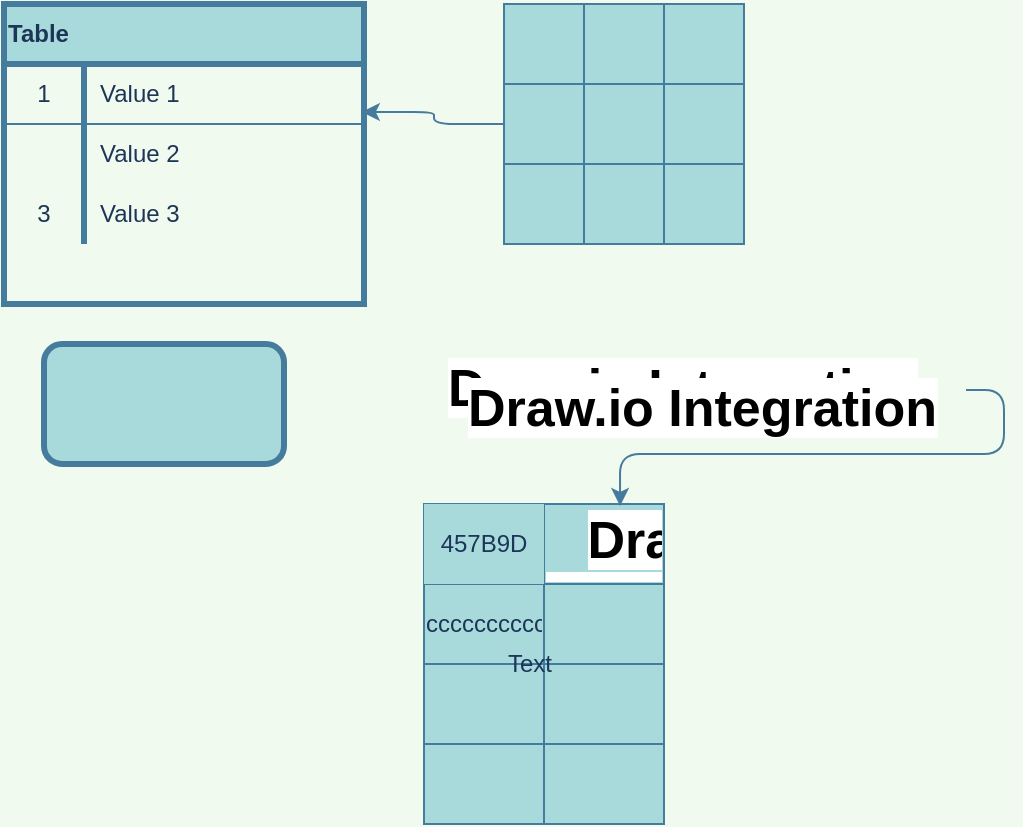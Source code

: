 <mxfile>
    <diagram id="XzcJRW1JfJWsMVxxivHF" name="Page-1">
        <mxGraphModel dx="898" dy="680" grid="1" gridSize="10" guides="1" tooltips="1" connect="1" arrows="1" fold="1" page="1" pageScale="1" pageWidth="827" pageHeight="1169" background="#F1FAEE" math="0" shadow="0">
            <root>
                <mxCell id="0"/>
                <mxCell id="1" parent="0"/>
                <mxCell id="2" value="Table" style="shape=table;html=1;whiteSpace=wrap;startSize=30;container=1;collapsible=0;childLayout=tableLayout;fixedRows=1;rowLines=0;fontStyle=1;align=left;fillColor=#A8DADC;strokeColor=#457B9D;fontColor=#1D3557;strokeWidth=3;perimeterSpacing=1;" vertex="1" parent="1">
                    <mxGeometry x="20" y="20" width="180" height="150" as="geometry"/>
                </mxCell>
                <mxCell id="3" value="" style="shape=partialRectangle;html=1;whiteSpace=wrap;collapsible=0;dropTarget=0;pointerEvents=0;fillColor=none;top=0;left=0;bottom=1;right=0;points=[[0,0.5],[1,0.5]];portConstraint=eastwest;strokeColor=#457B9D;fontColor=#1D3557;" vertex="1" parent="2">
                    <mxGeometry y="30" width="180" height="30" as="geometry"/>
                </mxCell>
                <mxCell id="4" value="1" style="shape=partialRectangle;html=1;whiteSpace=wrap;connectable=0;fillColor=none;top=0;left=0;bottom=0;right=0;overflow=hidden;strokeColor=#457B9D;fontColor=#1D3557;" vertex="1" parent="3">
                    <mxGeometry width="40" height="30" as="geometry"/>
                </mxCell>
                <mxCell id="5" value="Value 1" style="shape=partialRectangle;html=1;whiteSpace=wrap;connectable=0;fillColor=none;top=0;left=0;bottom=0;right=0;align=left;spacingLeft=6;overflow=hidden;strokeColor=#457B9D;fontColor=#1D3557;" vertex="1" parent="3">
                    <mxGeometry x="40" width="140" height="30" as="geometry"/>
                </mxCell>
                <mxCell id="6" value="" style="shape=partialRectangle;html=1;whiteSpace=wrap;collapsible=0;dropTarget=0;pointerEvents=0;fillColor=none;top=0;left=0;bottom=0;right=0;points=[[0,0.5],[1,0.5]];portConstraint=eastwest;strokeColor=#457B9D;fontColor=#1D3557;" vertex="1" parent="2">
                    <mxGeometry y="60" width="180" height="30" as="geometry"/>
                </mxCell>
                <mxCell id="7" value="&lt;table&gt;&lt;tbody&gt;&lt;tr&gt;&lt;td&gt;&lt;br&gt;&lt;/td&gt;&lt;td&gt;&lt;br&gt;&lt;/td&gt;&lt;/tr&gt;&lt;tr&gt;&lt;td&gt;&lt;br&gt;&lt;/td&gt;&lt;td&gt;&lt;br&gt;&lt;/td&gt;&lt;/tr&gt;&lt;tr&gt;&lt;td&gt;&lt;br&gt;&lt;/td&gt;&lt;td&gt;&lt;br&gt;&lt;/td&gt;&lt;/tr&gt;&lt;tr&gt;&lt;td&gt;&lt;br&gt;&lt;/td&gt;&lt;td&gt;&lt;br&gt;&lt;/td&gt;&lt;/tr&gt;&lt;/tbody&gt;&lt;/table&gt;" style="shape=partialRectangle;html=1;whiteSpace=wrap;connectable=0;fillColor=none;top=0;left=0;bottom=0;right=0;overflow=hidden;strokeColor=#457B9D;fontColor=#1D3557;" vertex="1" parent="6">
                    <mxGeometry width="40" height="30" as="geometry"/>
                </mxCell>
                <mxCell id="8" value="Value 2" style="shape=partialRectangle;html=1;whiteSpace=wrap;connectable=0;fillColor=none;top=0;left=0;bottom=0;right=0;align=left;spacingLeft=6;overflow=hidden;strokeColor=#457B9D;fontColor=#1D3557;" vertex="1" parent="6">
                    <mxGeometry x="40" width="140" height="30" as="geometry"/>
                </mxCell>
                <mxCell id="9" value="" style="shape=partialRectangle;html=1;whiteSpace=wrap;collapsible=0;dropTarget=0;pointerEvents=0;fillColor=none;top=0;left=0;bottom=0;right=0;points=[[0,0.5],[1,0.5]];portConstraint=eastwest;strokeColor=#457B9D;fontColor=#1D3557;" vertex="1" parent="2">
                    <mxGeometry y="90" width="180" height="30" as="geometry"/>
                </mxCell>
                <mxCell id="10" value="3" style="shape=partialRectangle;html=1;whiteSpace=wrap;connectable=0;fillColor=none;top=0;left=0;bottom=0;right=0;overflow=hidden;strokeColor=#457B9D;fontColor=#1D3557;" vertex="1" parent="9">
                    <mxGeometry width="40" height="30" as="geometry"/>
                </mxCell>
                <mxCell id="11" value="Value 3" style="shape=partialRectangle;html=1;whiteSpace=wrap;connectable=0;fillColor=none;top=0;left=0;bottom=0;right=0;align=left;spacingLeft=6;overflow=hidden;strokeColor=#457B9D;fontColor=#1D3557;" vertex="1" parent="9">
                    <mxGeometry x="40" width="140" height="30" as="geometry"/>
                </mxCell>
                <mxCell id="12" value="" style="shape=table;html=1;whiteSpace=wrap;startSize=0;container=1;collapsible=0;childLayout=tableLayout;fillColor=#A8DADC;strokeColor=#457B9D;fontColor=#1D3557;" vertex="1" parent="1">
                    <mxGeometry x="270" y="20" width="120" height="120" as="geometry"/>
                </mxCell>
                <mxCell id="13" value="" style="shape=partialRectangle;html=1;whiteSpace=wrap;collapsible=0;dropTarget=0;pointerEvents=0;fillColor=none;top=0;left=0;bottom=0;right=0;points=[[0,0.5],[1,0.5]];portConstraint=eastwest;strokeColor=#457B9D;fontColor=#1D3557;" vertex="1" parent="12">
                    <mxGeometry width="120" height="40" as="geometry"/>
                </mxCell>
                <mxCell id="14" value="" style="shape=partialRectangle;html=1;whiteSpace=wrap;connectable=0;fillColor=none;top=0;left=0;bottom=0;right=0;overflow=hidden;strokeColor=#457B9D;fontColor=#1D3557;" vertex="1" parent="13">
                    <mxGeometry width="40" height="40" as="geometry"/>
                </mxCell>
                <mxCell id="15" value="" style="shape=partialRectangle;html=1;whiteSpace=wrap;connectable=0;fillColor=none;top=0;left=0;bottom=0;right=0;overflow=hidden;strokeColor=#457B9D;fontColor=#1D3557;" vertex="1" parent="13">
                    <mxGeometry x="40" width="40" height="40" as="geometry"/>
                </mxCell>
                <mxCell id="16" value="" style="shape=partialRectangle;html=1;whiteSpace=wrap;connectable=0;fillColor=none;top=0;left=0;bottom=0;right=0;overflow=hidden;strokeColor=#457B9D;fontColor=#1D3557;" vertex="1" parent="13">
                    <mxGeometry x="80" width="40" height="40" as="geometry"/>
                </mxCell>
                <mxCell id="17" value="" style="shape=partialRectangle;html=1;whiteSpace=wrap;collapsible=0;dropTarget=0;pointerEvents=0;fillColor=none;top=0;left=0;bottom=0;right=0;points=[[0,0.5],[1,0.5]];portConstraint=eastwest;strokeColor=#457B9D;fontColor=#1D3557;" vertex="1" parent="12">
                    <mxGeometry y="40" width="120" height="40" as="geometry"/>
                </mxCell>
                <mxCell id="18" value="" style="shape=partialRectangle;html=1;whiteSpace=wrap;connectable=0;fillColor=none;top=0;left=0;bottom=0;right=0;overflow=hidden;strokeColor=#457B9D;fontColor=#1D3557;" vertex="1" parent="17">
                    <mxGeometry width="40" height="40" as="geometry"/>
                </mxCell>
                <mxCell id="19" value="" style="shape=partialRectangle;html=1;whiteSpace=wrap;connectable=0;fillColor=none;top=0;left=0;bottom=0;right=0;overflow=hidden;strokeColor=#457B9D;fontColor=#1D3557;" vertex="1" parent="17">
                    <mxGeometry x="40" width="40" height="40" as="geometry"/>
                </mxCell>
                <mxCell id="20" value="" style="shape=partialRectangle;html=1;whiteSpace=wrap;connectable=0;fillColor=none;top=0;left=0;bottom=0;right=0;overflow=hidden;strokeColor=#457B9D;fontColor=#1D3557;" vertex="1" parent="17">
                    <mxGeometry x="80" width="40" height="40" as="geometry"/>
                </mxCell>
                <mxCell id="21" value="" style="shape=partialRectangle;html=1;whiteSpace=wrap;collapsible=0;dropTarget=0;pointerEvents=0;fillColor=none;top=0;left=0;bottom=0;right=0;points=[[0,0.5],[1,0.5]];portConstraint=eastwest;strokeColor=#457B9D;fontColor=#1D3557;" vertex="1" parent="12">
                    <mxGeometry y="80" width="120" height="40" as="geometry"/>
                </mxCell>
                <mxCell id="22" value="" style="shape=partialRectangle;html=1;whiteSpace=wrap;connectable=0;fillColor=none;top=0;left=0;bottom=0;right=0;overflow=hidden;strokeColor=#457B9D;fontColor=#1D3557;" vertex="1" parent="21">
                    <mxGeometry width="40" height="40" as="geometry"/>
                </mxCell>
                <mxCell id="23" value="" style="shape=partialRectangle;html=1;whiteSpace=wrap;connectable=0;fillColor=none;top=0;left=0;bottom=0;right=0;overflow=hidden;strokeColor=#457B9D;fontColor=#1D3557;" vertex="1" parent="21">
                    <mxGeometry x="40" width="40" height="40" as="geometry"/>
                </mxCell>
                <mxCell id="24" value="" style="shape=partialRectangle;html=1;whiteSpace=wrap;connectable=0;fillColor=none;top=0;left=0;bottom=0;right=0;overflow=hidden;strokeColor=#457B9D;fontColor=#1D3557;" vertex="1" parent="21">
                    <mxGeometry x="80" width="40" height="40" as="geometry"/>
                </mxCell>
                <mxCell id="25" value="" style="shape=table;html=1;whiteSpace=wrap;startSize=0;container=1;collapsible=0;childLayout=tableLayout;fillColor=#A8DADC;strokeColor=#457B9D;fontColor=#1D3557;" vertex="1" parent="1">
                    <mxGeometry x="230" y="270" width="120" height="160" as="geometry"/>
                </mxCell>
                <mxCell id="26" value="" style="shape=partialRectangle;html=1;whiteSpace=wrap;collapsible=0;dropTarget=0;pointerEvents=0;fillColor=none;top=0;left=0;bottom=0;right=0;points=[[0,0.5],[1,0.5]];portConstraint=eastwest;strokeColor=#457B9D;fontColor=#1D3557;" vertex="1" parent="25">
                    <mxGeometry width="120" height="40" as="geometry"/>
                </mxCell>
                <mxCell id="27" value="457B9D" style="shape=partialRectangle;html=1;whiteSpace=wrap;connectable=0;overflow=hidden;fillColor=#A8DADC;top=0;left=0;bottom=0;right=0;strokeColor=#457B9D;fontColor=#1D3557;" vertex="1" parent="26">
                    <mxGeometry width="60" height="40" as="geometry"/>
                </mxCell>
                <mxCell id="28" value="&lt;span style=&quot;color: rgb(0 , 0 , 0) ; font-size: 26px ; font-weight: 600 ; text-align: left ; background-color: rgb(255 , 255 , 255)&quot;&gt;Draw.io Integration&lt;/span&gt;" style="shape=partialRectangle;html=1;whiteSpace=wrap;connectable=0;overflow=hidden;fillColor=none;top=0;left=0;bottom=0;right=0;strokeColor=#457B9D;fontColor=#1D3557;" vertex="1" parent="26">
                    <mxGeometry x="60" width="60" height="40" as="geometry"/>
                </mxCell>
                <mxCell id="29" value="" style="shape=partialRectangle;html=1;whiteSpace=wrap;collapsible=0;dropTarget=0;pointerEvents=0;fillColor=none;top=0;left=0;bottom=0;right=0;points=[[0,0.5],[1,0.5]];portConstraint=eastwest;strokeColor=#457B9D;fontColor=#1D3557;" vertex="1" parent="25">
                    <mxGeometry y="40" width="120" height="40" as="geometry"/>
                </mxCell>
                <mxCell id="30" value="cccccccccccccc" style="shape=partialRectangle;html=1;whiteSpace=wrap;connectable=0;overflow=hidden;fillColor=none;top=0;left=0;bottom=0;right=0;strokeColor=#457B9D;fontColor=#1D3557;" vertex="1" parent="29">
                    <mxGeometry width="60" height="40" as="geometry"/>
                </mxCell>
                <mxCell id="31" value="" style="shape=partialRectangle;html=1;whiteSpace=wrap;connectable=0;overflow=hidden;fillColor=none;top=0;left=0;bottom=0;right=0;strokeColor=#457B9D;fontColor=#1D3557;" vertex="1" parent="29">
                    <mxGeometry x="60" width="60" height="40" as="geometry"/>
                </mxCell>
                <mxCell id="32" value="" style="shape=partialRectangle;html=1;whiteSpace=wrap;collapsible=0;dropTarget=0;pointerEvents=0;fillColor=none;top=0;left=0;bottom=0;right=0;points=[[0,0.5],[1,0.5]];portConstraint=eastwest;strokeColor=#457B9D;fontColor=#1D3557;" vertex="1" parent="25">
                    <mxGeometry y="80" width="120" height="40" as="geometry"/>
                </mxCell>
                <mxCell id="33" value="" style="shape=partialRectangle;html=1;whiteSpace=wrap;connectable=0;overflow=hidden;fillColor=none;top=0;left=0;bottom=0;right=0;strokeColor=#457B9D;fontColor=#1D3557;" vertex="1" parent="32">
                    <mxGeometry width="60" height="40" as="geometry"/>
                </mxCell>
                <mxCell id="34" value="" style="shape=partialRectangle;html=1;whiteSpace=wrap;connectable=0;overflow=hidden;fillColor=none;top=0;left=0;bottom=0;right=0;strokeColor=#457B9D;fontColor=#1D3557;" vertex="1" parent="32">
                    <mxGeometry x="60" width="60" height="40" as="geometry"/>
                </mxCell>
                <mxCell id="35" value="" style="shape=partialRectangle;html=1;whiteSpace=wrap;collapsible=0;dropTarget=0;pointerEvents=0;fillColor=none;top=0;left=0;bottom=0;right=0;points=[[0,0.5],[1,0.5]];portConstraint=eastwest;strokeColor=#457B9D;fontColor=#1D3557;" vertex="1" parent="25">
                    <mxGeometry y="120" width="120" height="40" as="geometry"/>
                </mxCell>
                <mxCell id="36" value="" style="shape=partialRectangle;html=1;whiteSpace=wrap;connectable=0;overflow=hidden;fillColor=none;top=0;left=0;bottom=0;right=0;strokeColor=#457B9D;fontColor=#1D3557;" vertex="1" parent="35">
                    <mxGeometry width="60" height="40" as="geometry"/>
                </mxCell>
                <mxCell id="37" value="" style="shape=partialRectangle;html=1;whiteSpace=wrap;connectable=0;overflow=hidden;fillColor=none;top=0;left=0;bottom=0;right=0;strokeColor=#457B9D;fontColor=#1D3557;" vertex="1" parent="35">
                    <mxGeometry x="60" width="60" height="40" as="geometry"/>
                </mxCell>
                <mxCell id="38" value="Text" style="text;html=1;resizable=0;autosize=1;align=left;verticalAlign=middle;points=[];fillColor=none;strokeColor=none;rounded=0;startSize=0;fontColor=#1D3557;" vertex="1" parent="1">
                    <mxGeometry x="270" y="340" width="40" height="20" as="geometry"/>
                </mxCell>
                <mxCell id="39" style="edgeStyle=orthogonalEdgeStyle;curved=0;rounded=1;sketch=0;orthogonalLoop=1;jettySize=auto;html=1;entryX=0.994;entryY=0.8;entryDx=0;entryDy=0;entryPerimeter=0;strokeColor=#457B9D;fillColor=#A8DADC;fontColor=#1D3557;" edge="1" parent="1" source="17" target="3">
                    <mxGeometry relative="1" as="geometry"/>
                </mxCell>
                <mxCell id="40" value="" style="rounded=1;whiteSpace=wrap;html=1;sketch=0;strokeColor=#457B9D;strokeWidth=3;fillColor=#A8DADC;gradientColor=none;fontColor=#1D3557;align=left;" vertex="1" parent="1">
                    <mxGeometry x="40" y="190" width="120" height="60" as="geometry"/>
                </mxCell>
                <mxCell id="43" style="edgeStyle=orthogonalEdgeStyle;curved=0;rounded=1;sketch=0;orthogonalLoop=1;jettySize=auto;html=1;exitX=1;exitY=0.75;exitDx=0;exitDy=0;entryX=0.817;entryY=0.025;entryDx=0;entryDy=0;entryPerimeter=0;strokeColor=#457B9D;fillColor=#A8DADC;fontColor=#1D3557;" edge="1" parent="1" source="42" target="26">
                    <mxGeometry relative="1" as="geometry"/>
                </mxCell>
                <mxCell id="42" value="&lt;span style=&quot;font-size: 26px ; font-style: normal ; font-weight: 600 ; letter-spacing: normal ; text-indent: 0px ; text-transform: none ; word-spacing: 0px ; display: inline ; float: none ; background-color: rgb(255 , 255 , 255)&quot;&gt;Draw.io Integration&lt;/span&gt;" style="text;whiteSpace=wrap;html=1;verticalAlign=top;perimeterSpacing=1;strokeWidth=2;labelBorderColor=none;fontColor=#000000;" vertex="1" parent="1">
                    <mxGeometry x="240" y="190" width="260" height="30" as="geometry"/>
                </mxCell>
                <mxCell id="45" value="&lt;span style=&quot;font-size: 26px ; font-style: normal ; font-weight: 600 ; letter-spacing: normal ; text-indent: 0px ; text-transform: none ; word-spacing: 0px ; display: inline ; float: none ; background-color: rgb(255 , 255 , 255)&quot;&gt;Draw.io Integration&lt;/span&gt;" style="text;whiteSpace=wrap;html=1;verticalAlign=top;perimeterSpacing=1;strokeWidth=2;labelBorderColor=none;fontColor=#000000;" vertex="1" parent="1">
                    <mxGeometry x="250" y="200" width="260" height="30" as="geometry"/>
                </mxCell>
            </root>
        </mxGraphModel>
    </diagram>
</mxfile>